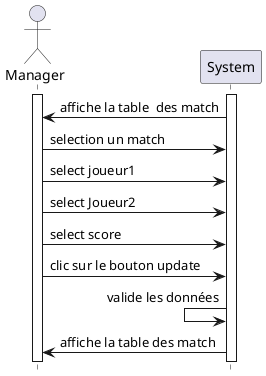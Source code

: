 @startuml 
skinparam Shadowing false
hide footbox
Actor Manager as M
participant System  as S
activate S
activate M
S->M:affiche la table  des match
S<-M:selection un match
M->S:select joueur1
M->S:select Joueur2
M->S:select score
M->S:clic sur le bouton update
S<-S:valide les données
M<-S:affiche la table des match
@enduml
